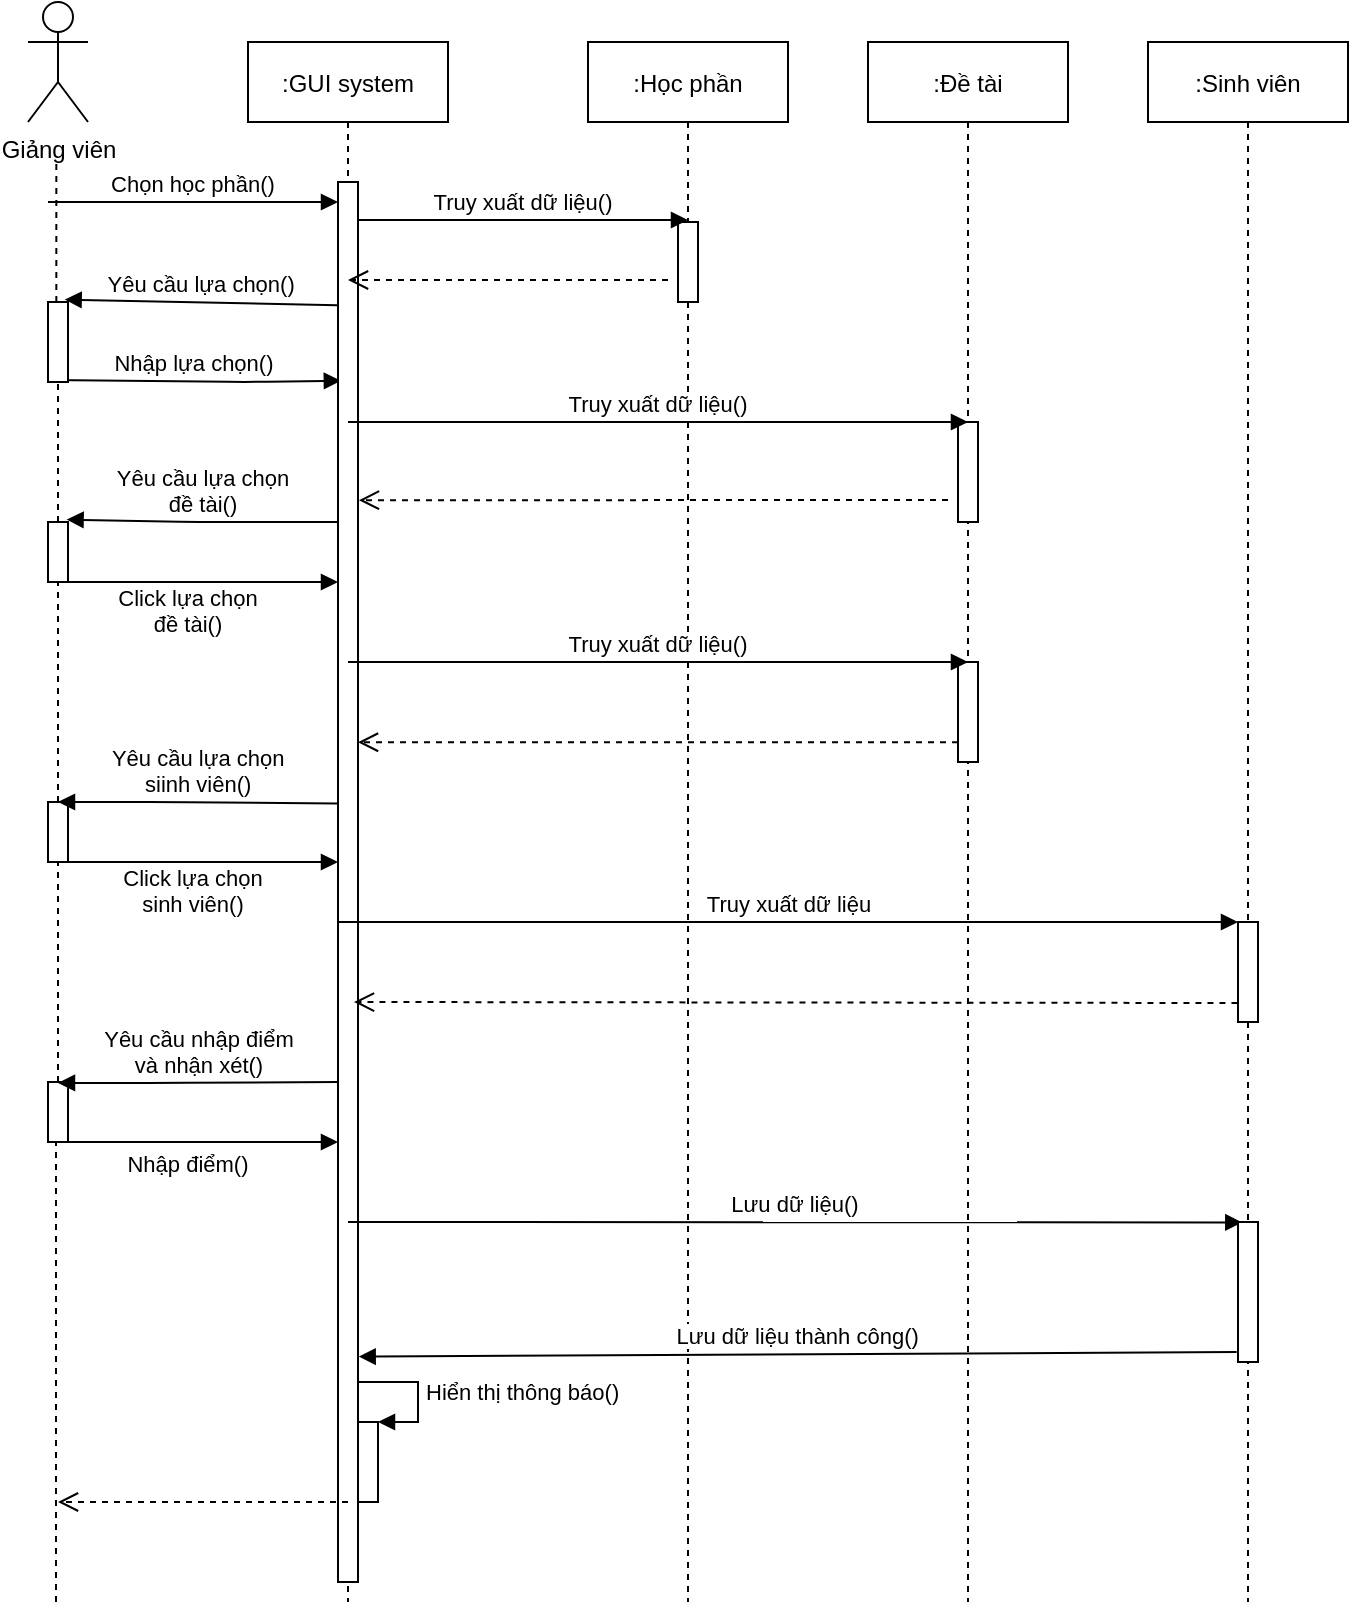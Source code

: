 <mxfile version="16.5.6" type="google"><diagram id="kgpKYQtTHZ0yAKxKKP6v" name="Page-1"><mxGraphModel dx="1337" dy="618" grid="1" gridSize="10" guides="1" tooltips="1" connect="1" arrows="1" fold="1" page="1" pageScale="1" pageWidth="850" pageHeight="1100" math="0" shadow="0"><root><mxCell id="0"/><mxCell id="1" parent="0"/><mxCell id="76OQyUjlUzeWCYzLlGBH-1" value=":GUI system" style="shape=umlLifeline;perimeter=lifelinePerimeter;container=1;collapsible=0;recursiveResize=0;rounded=0;shadow=0;strokeWidth=1;" vertex="1" parent="1"><mxGeometry x="150" y="60" width="100" height="780" as="geometry"/></mxCell><mxCell id="76OQyUjlUzeWCYzLlGBH-2" value="Chọn học phần()" style="verticalAlign=bottom;endArrow=block;entryX=0;entryY=0;shadow=0;strokeWidth=1;" edge="1" parent="76OQyUjlUzeWCYzLlGBH-1"><mxGeometry relative="1" as="geometry"><mxPoint x="-100" y="80" as="sourcePoint"/><mxPoint x="45" y="80.0" as="targetPoint"/><Array as="points"><mxPoint y="80"/><mxPoint x="10" y="80"/></Array></mxGeometry></mxCell><mxCell id="76OQyUjlUzeWCYzLlGBH-3" value="Nhập lựa chọn()" style="verticalAlign=bottom;endArrow=block;shadow=0;strokeWidth=1;entryX=0.143;entryY=0.276;entryDx=0;entryDy=0;entryPerimeter=0;" edge="1" parent="76OQyUjlUzeWCYzLlGBH-1"><mxGeometry relative="1" as="geometry"><mxPoint x="-100" y="169" as="sourcePoint"/><mxPoint x="46.43" y="169.36" as="targetPoint"/><Array as="points"><mxPoint y="170"/></Array></mxGeometry></mxCell><mxCell id="76OQyUjlUzeWCYzLlGBH-4" value="Yêu cầu lựa chọn&#10;đề tài()" style="verticalAlign=bottom;endArrow=block;shadow=0;strokeWidth=1;entryX=0.929;entryY=-0.04;entryDx=0;entryDy=0;entryPerimeter=0;" edge="1" parent="76OQyUjlUzeWCYzLlGBH-1" target="76OQyUjlUzeWCYzLlGBH-29"><mxGeometry x="-0.004" relative="1" as="geometry"><mxPoint x="45" y="240" as="sourcePoint"/><mxPoint x="-94.5" y="240" as="targetPoint"/><Array as="points"><mxPoint x="-24.5" y="240"/></Array><mxPoint as="offset"/></mxGeometry></mxCell><mxCell id="76OQyUjlUzeWCYzLlGBH-5" value="Click lựa chọn&#10;sinh viên()" style="verticalAlign=bottom;endArrow=block;shadow=0;strokeWidth=1;" edge="1" parent="76OQyUjlUzeWCYzLlGBH-1" target="76OQyUjlUzeWCYzLlGBH-8"><mxGeometry x="-0.071" y="-30" relative="1" as="geometry"><mxPoint x="-90" y="410" as="sourcePoint"/><mxPoint x="50" y="410" as="targetPoint"/><Array as="points"/><mxPoint as="offset"/></mxGeometry></mxCell><mxCell id="76OQyUjlUzeWCYzLlGBH-8" value="" style="points=[];perimeter=orthogonalPerimeter;rounded=0;shadow=0;strokeWidth=1;" vertex="1" parent="76OQyUjlUzeWCYzLlGBH-1"><mxGeometry x="45" y="70" width="10" height="700" as="geometry"/></mxCell><mxCell id="76OQyUjlUzeWCYzLlGBH-45" value="Nhập điểm()" style="verticalAlign=bottom;endArrow=block;shadow=0;strokeWidth=1;" edge="1" parent="76OQyUjlUzeWCYzLlGBH-1"><mxGeometry x="-0.111" y="-20" relative="1" as="geometry"><mxPoint x="-90" y="550" as="sourcePoint"/><mxPoint x="45" y="550" as="targetPoint"/><Array as="points"/><mxPoint as="offset"/></mxGeometry></mxCell><mxCell id="76OQyUjlUzeWCYzLlGBH-6" value="" style="html=1;points=[];perimeter=orthogonalPerimeter;" vertex="1" parent="76OQyUjlUzeWCYzLlGBH-1"><mxGeometry x="55" y="690" width="10" height="40" as="geometry"/></mxCell><mxCell id="76OQyUjlUzeWCYzLlGBH-7" value="Hiển thị thông báo()" style="edgeStyle=orthogonalEdgeStyle;html=1;align=left;spacingLeft=2;endArrow=block;rounded=0;entryX=1;entryY=0;" edge="1" parent="76OQyUjlUzeWCYzLlGBH-1" target="76OQyUjlUzeWCYzLlGBH-6"><mxGeometry relative="1" as="geometry"><mxPoint x="55" y="670" as="sourcePoint"/><Array as="points"><mxPoint x="85" y="670"/></Array></mxGeometry></mxCell><mxCell id="76OQyUjlUzeWCYzLlGBH-9" value=":Học phần" style="shape=umlLifeline;perimeter=lifelinePerimeter;container=1;collapsible=0;recursiveResize=0;rounded=0;shadow=0;strokeWidth=1;" vertex="1" parent="1"><mxGeometry x="320" y="60" width="100" height="780" as="geometry"/></mxCell><mxCell id="76OQyUjlUzeWCYzLlGBH-10" value="" style="verticalAlign=bottom;endArrow=open;dashed=1;endSize=8;shadow=0;strokeWidth=1;entryX=1.048;entryY=0.442;entryDx=0;entryDy=0;entryPerimeter=0;" edge="1" parent="76OQyUjlUzeWCYzLlGBH-9" source="76OQyUjlUzeWCYzLlGBH-19"><mxGeometry relative="1" as="geometry"><mxPoint x="-115.0" y="350.12" as="targetPoint"/><mxPoint x="189.52" y="350" as="sourcePoint"/><Array as="points"/></mxGeometry></mxCell><mxCell id="76OQyUjlUzeWCYzLlGBH-11" value="" style="points=[];perimeter=orthogonalPerimeter;rounded=0;shadow=0;strokeWidth=1;" vertex="1" parent="76OQyUjlUzeWCYzLlGBH-9"><mxGeometry x="45" y="90" width="10" height="40" as="geometry"/></mxCell><mxCell id="76OQyUjlUzeWCYzLlGBH-51" value="Lưu dữ liệu()" style="verticalAlign=bottom;endArrow=block;shadow=0;strokeWidth=1;entryX=0.214;entryY=0.003;entryDx=0;entryDy=0;entryPerimeter=0;" edge="1" parent="76OQyUjlUzeWCYzLlGBH-9" target="76OQyUjlUzeWCYzLlGBH-54"><mxGeometry relative="1" as="geometry"><mxPoint x="-120.002" y="590" as="sourcePoint"/><mxPoint x="329.5" y="590" as="targetPoint"/></mxGeometry></mxCell><mxCell id="76OQyUjlUzeWCYzLlGBH-13" value="Truy xuất dữ liệu()" style="verticalAlign=bottom;endArrow=block;shadow=0;strokeWidth=1;" edge="1" parent="1" source="76OQyUjlUzeWCYzLlGBH-8"><mxGeometry relative="1" as="geometry"><mxPoint x="205.95" y="157.72" as="sourcePoint"/><mxPoint x="370" y="149" as="targetPoint"/><Array as="points"/></mxGeometry></mxCell><mxCell id="76OQyUjlUzeWCYzLlGBH-14" value=":Đề tài" style="shape=umlLifeline;perimeter=lifelinePerimeter;container=1;collapsible=0;recursiveResize=0;rounded=0;shadow=0;strokeWidth=1;" vertex="1" parent="1"><mxGeometry x="460" y="60" width="100" height="780" as="geometry"/></mxCell><mxCell id="76OQyUjlUzeWCYzLlGBH-15" value="" style="points=[];perimeter=orthogonalPerimeter;rounded=0;shadow=0;strokeWidth=1;" vertex="1" parent="76OQyUjlUzeWCYzLlGBH-14"><mxGeometry x="45" y="190" width="10" height="50" as="geometry"/></mxCell><mxCell id="76OQyUjlUzeWCYzLlGBH-16" value="Truy xuất dữ liệu" style="verticalAlign=bottom;endArrow=block;shadow=0;strokeWidth=1;" edge="1" parent="76OQyUjlUzeWCYzLlGBH-14"><mxGeometry relative="1" as="geometry"><mxPoint x="-264.502" y="440" as="sourcePoint"/><mxPoint x="185" y="440" as="targetPoint"/></mxGeometry></mxCell><mxCell id="76OQyUjlUzeWCYzLlGBH-19" value="" style="points=[];perimeter=orthogonalPerimeter;rounded=0;shadow=0;strokeWidth=1;" vertex="1" parent="76OQyUjlUzeWCYzLlGBH-14"><mxGeometry x="45" y="310" width="10" height="50" as="geometry"/></mxCell><mxCell id="76OQyUjlUzeWCYzLlGBH-18" value=":Sinh viên" style="shape=umlLifeline;perimeter=lifelinePerimeter;container=1;collapsible=0;recursiveResize=0;rounded=0;shadow=0;strokeWidth=1;" vertex="1" parent="1"><mxGeometry x="600" y="60" width="100" height="780" as="geometry"/></mxCell><mxCell id="76OQyUjlUzeWCYzLlGBH-20" value="" style="points=[];perimeter=orthogonalPerimeter;rounded=0;shadow=0;strokeWidth=1;" vertex="1" parent="76OQyUjlUzeWCYzLlGBH-18"><mxGeometry x="45" y="440" width="10" height="50" as="geometry"/></mxCell><mxCell id="76OQyUjlUzeWCYzLlGBH-54" value="" style="points=[];perimeter=orthogonalPerimeter;rounded=0;shadow=0;strokeWidth=1;" vertex="1" parent="76OQyUjlUzeWCYzLlGBH-18"><mxGeometry x="45" y="590" width="10" height="70" as="geometry"/></mxCell><mxCell id="76OQyUjlUzeWCYzLlGBH-21" value="Giảng viên" style="shape=umlActor;verticalLabelPosition=bottom;verticalAlign=top;html=1;outlineConnect=0;" vertex="1" parent="1"><mxGeometry x="40" y="40" width="30" height="60" as="geometry"/></mxCell><mxCell id="76OQyUjlUzeWCYzLlGBH-22" value="" style="endArrow=none;dashed=1;html=1;rounded=0;startArrow=none;" edge="1" parent="1" source="76OQyUjlUzeWCYzLlGBH-26"><mxGeometry width="50" height="50" relative="1" as="geometry"><mxPoint x="54.17" y="370" as="sourcePoint"/><mxPoint x="54.17" y="120" as="targetPoint"/></mxGeometry></mxCell><mxCell id="76OQyUjlUzeWCYzLlGBH-23" value="" style="verticalAlign=bottom;endArrow=open;dashed=1;endSize=8;shadow=0;strokeWidth=1;" edge="1" parent="1"><mxGeometry relative="1" as="geometry"><mxPoint x="200" y="179" as="targetPoint"/><mxPoint x="360" y="179" as="sourcePoint"/></mxGeometry></mxCell><mxCell id="76OQyUjlUzeWCYzLlGBH-24" value="Truy xuất dữ liệu()" style="verticalAlign=bottom;endArrow=block;shadow=0;strokeWidth=1;" edge="1" parent="1" source="76OQyUjlUzeWCYzLlGBH-1"><mxGeometry relative="1" as="geometry"><mxPoint x="230" y="230" as="sourcePoint"/><mxPoint x="510" y="250" as="targetPoint"/></mxGeometry></mxCell><mxCell id="76OQyUjlUzeWCYzLlGBH-25" value="Yêu cầu lựa chọn()" style="verticalAlign=bottom;endArrow=block;shadow=0;strokeWidth=1;entryX=0.833;entryY=-0.03;entryDx=0;entryDy=0;entryPerimeter=0;exitX=-0.043;exitY=0.088;exitDx=0;exitDy=0;exitPerimeter=0;" edge="1" parent="1" target="76OQyUjlUzeWCYzLlGBH-26" source="76OQyUjlUzeWCYzLlGBH-8"><mxGeometry relative="1" as="geometry"><mxPoint x="190" y="189" as="sourcePoint"/><mxPoint x="60" y="180" as="targetPoint"/><Array as="points"/></mxGeometry></mxCell><mxCell id="76OQyUjlUzeWCYzLlGBH-26" value="" style="points=[];perimeter=orthogonalPerimeter;rounded=0;shadow=0;strokeWidth=1;" vertex="1" parent="1"><mxGeometry x="50" y="190" width="10" height="40" as="geometry"/></mxCell><mxCell id="76OQyUjlUzeWCYzLlGBH-27" value="" style="endArrow=none;dashed=1;html=1;rounded=0;startArrow=none;" edge="1" parent="1" source="76OQyUjlUzeWCYzLlGBH-29" target="76OQyUjlUzeWCYzLlGBH-26"><mxGeometry width="50" height="50" relative="1" as="geometry"><mxPoint x="54.17" y="370" as="sourcePoint"/><mxPoint x="54.17" y="120" as="targetPoint"/></mxGeometry></mxCell><mxCell id="76OQyUjlUzeWCYzLlGBH-28" value="Click lựa chọn&#10;đề tài()" style="verticalAlign=bottom;endArrow=block;shadow=0;strokeWidth=1;" edge="1" parent="1"><mxGeometry x="-0.071" y="-30" relative="1" as="geometry"><mxPoint x="55" y="330" as="sourcePoint"/><mxPoint x="195" y="330" as="targetPoint"/><Array as="points"/><mxPoint as="offset"/></mxGeometry></mxCell><mxCell id="76OQyUjlUzeWCYzLlGBH-29" value="" style="points=[];perimeter=orthogonalPerimeter;rounded=0;shadow=0;strokeWidth=1;" vertex="1" parent="1"><mxGeometry x="50" y="300" width="10" height="30" as="geometry"/></mxCell><mxCell id="76OQyUjlUzeWCYzLlGBH-30" value="" style="endArrow=none;dashed=1;html=1;rounded=0;startArrow=none;" edge="1" parent="1" source="76OQyUjlUzeWCYzLlGBH-33" target="76OQyUjlUzeWCYzLlGBH-29"><mxGeometry width="50" height="50" relative="1" as="geometry"><mxPoint x="54" y="550" as="sourcePoint"/><mxPoint x="54.17" y="230" as="targetPoint"/></mxGeometry></mxCell><mxCell id="76OQyUjlUzeWCYzLlGBH-31" value="" style="verticalAlign=bottom;endArrow=open;dashed=1;endSize=8;shadow=0;strokeWidth=1;entryX=1.048;entryY=0.442;entryDx=0;entryDy=0;entryPerimeter=0;" edge="1" parent="1"><mxGeometry relative="1" as="geometry"><mxPoint x="205.48" y="289.12" as="targetPoint"/><mxPoint x="500" y="289" as="sourcePoint"/><Array as="points"/></mxGeometry></mxCell><mxCell id="76OQyUjlUzeWCYzLlGBH-32" value="Truy xuất dữ liệu()" style="verticalAlign=bottom;endArrow=block;shadow=0;strokeWidth=1;" edge="1" parent="1"><mxGeometry relative="1" as="geometry"><mxPoint x="199.998" y="370" as="sourcePoint"/><mxPoint x="510" y="370" as="targetPoint"/></mxGeometry></mxCell><mxCell id="76OQyUjlUzeWCYzLlGBH-33" value="" style="points=[];perimeter=orthogonalPerimeter;rounded=0;shadow=0;strokeWidth=1;" vertex="1" parent="1"><mxGeometry x="50" y="440" width="10" height="30" as="geometry"/></mxCell><mxCell id="76OQyUjlUzeWCYzLlGBH-34" value="" style="endArrow=none;dashed=1;html=1;rounded=0;startArrow=none;exitX=0.5;exitY=0;exitDx=0;exitDy=0;exitPerimeter=0;" edge="1" parent="1" target="76OQyUjlUzeWCYzLlGBH-33" source="76OQyUjlUzeWCYzLlGBH-43"><mxGeometry width="50" height="50" relative="1" as="geometry"><mxPoint x="54" y="840" as="sourcePoint"/><mxPoint x="54" y="330" as="targetPoint"/></mxGeometry></mxCell><mxCell id="76OQyUjlUzeWCYzLlGBH-35" value="Yêu cầu lựa chọn&#10;siinh viên()" style="verticalAlign=bottom;endArrow=block;shadow=0;strokeWidth=1;exitX=-0.04;exitY=0.444;exitDx=0;exitDy=0;exitPerimeter=0;" edge="1" parent="1" source="76OQyUjlUzeWCYzLlGBH-8"><mxGeometry x="-0.004" relative="1" as="geometry"><mxPoint x="375" y="390" as="sourcePoint"/><mxPoint x="55" y="440" as="targetPoint"/><Array as="points"><mxPoint x="110" y="440"/><mxPoint x="80" y="440"/></Array><mxPoint as="offset"/></mxGeometry></mxCell><mxCell id="76OQyUjlUzeWCYzLlGBH-43" value="" style="points=[];perimeter=orthogonalPerimeter;rounded=0;shadow=0;strokeWidth=1;" vertex="1" parent="1"><mxGeometry x="50" y="580" width="10" height="30" as="geometry"/></mxCell><mxCell id="76OQyUjlUzeWCYzLlGBH-44" value="" style="endArrow=none;dashed=1;html=1;rounded=0;" edge="1" parent="1" target="76OQyUjlUzeWCYzLlGBH-43"><mxGeometry width="50" height="50" relative="1" as="geometry"><mxPoint x="54" y="840" as="sourcePoint"/><mxPoint x="54" y="470" as="targetPoint"/></mxGeometry></mxCell><mxCell id="76OQyUjlUzeWCYzLlGBH-12" value="" style="verticalAlign=bottom;endArrow=open;dashed=1;endSize=8;shadow=0;strokeWidth=1;entryX=1.048;entryY=0.442;entryDx=0;entryDy=0;entryPerimeter=0;exitX=-0.027;exitY=0.81;exitDx=0;exitDy=0;exitPerimeter=0;" edge="1" parent="1" source="76OQyUjlUzeWCYzLlGBH-20"><mxGeometry relative="1" as="geometry"><mxPoint x="203" y="540.0" as="targetPoint"/><mxPoint x="640" y="540" as="sourcePoint"/><Array as="points"/></mxGeometry></mxCell><mxCell id="76OQyUjlUzeWCYzLlGBH-42" value="Yêu cầu nhập điểm &#10;và nhận xét()" style="verticalAlign=bottom;endArrow=block;shadow=0;strokeWidth=1;exitX=0.035;exitY=0.462;exitDx=0;exitDy=0;exitPerimeter=0;entryX=0.5;entryY=0.015;entryDx=0;entryDy=0;entryPerimeter=0;" edge="1" parent="1" target="76OQyUjlUzeWCYzLlGBH-43"><mxGeometry x="-0.004" relative="1" as="geometry"><mxPoint x="195.0" y="580" as="sourcePoint"/><mxPoint x="54.65" y="580.46" as="targetPoint"/><Array as="points"><mxPoint x="109.65" y="580.46"/><mxPoint x="79.65" y="580.46"/></Array><mxPoint as="offset"/></mxGeometry></mxCell><mxCell id="76OQyUjlUzeWCYzLlGBH-36" value="" style="verticalAlign=bottom;endArrow=open;dashed=1;endSize=8;shadow=0;strokeWidth=1;" edge="1" parent="1"><mxGeometry relative="1" as="geometry"><mxPoint x="55" y="790" as="targetPoint"/><mxPoint x="200" y="790" as="sourcePoint"/></mxGeometry></mxCell><mxCell id="76OQyUjlUzeWCYzLlGBH-53" value="Lưu dữ liệu thành công()" style="verticalAlign=bottom;endArrow=block;shadow=0;strokeWidth=1;exitX=-0.066;exitY=0.929;exitDx=0;exitDy=0;exitPerimeter=0;entryX=1.035;entryY=0.839;entryDx=0;entryDy=0;entryPerimeter=0;" edge="1" parent="1" source="76OQyUjlUzeWCYzLlGBH-54" target="76OQyUjlUzeWCYzLlGBH-8"><mxGeometry relative="1" as="geometry"><mxPoint x="529.998" y="720" as="sourcePoint"/><mxPoint x="210" y="717" as="targetPoint"/></mxGeometry></mxCell></root></mxGraphModel></diagram></mxfile>